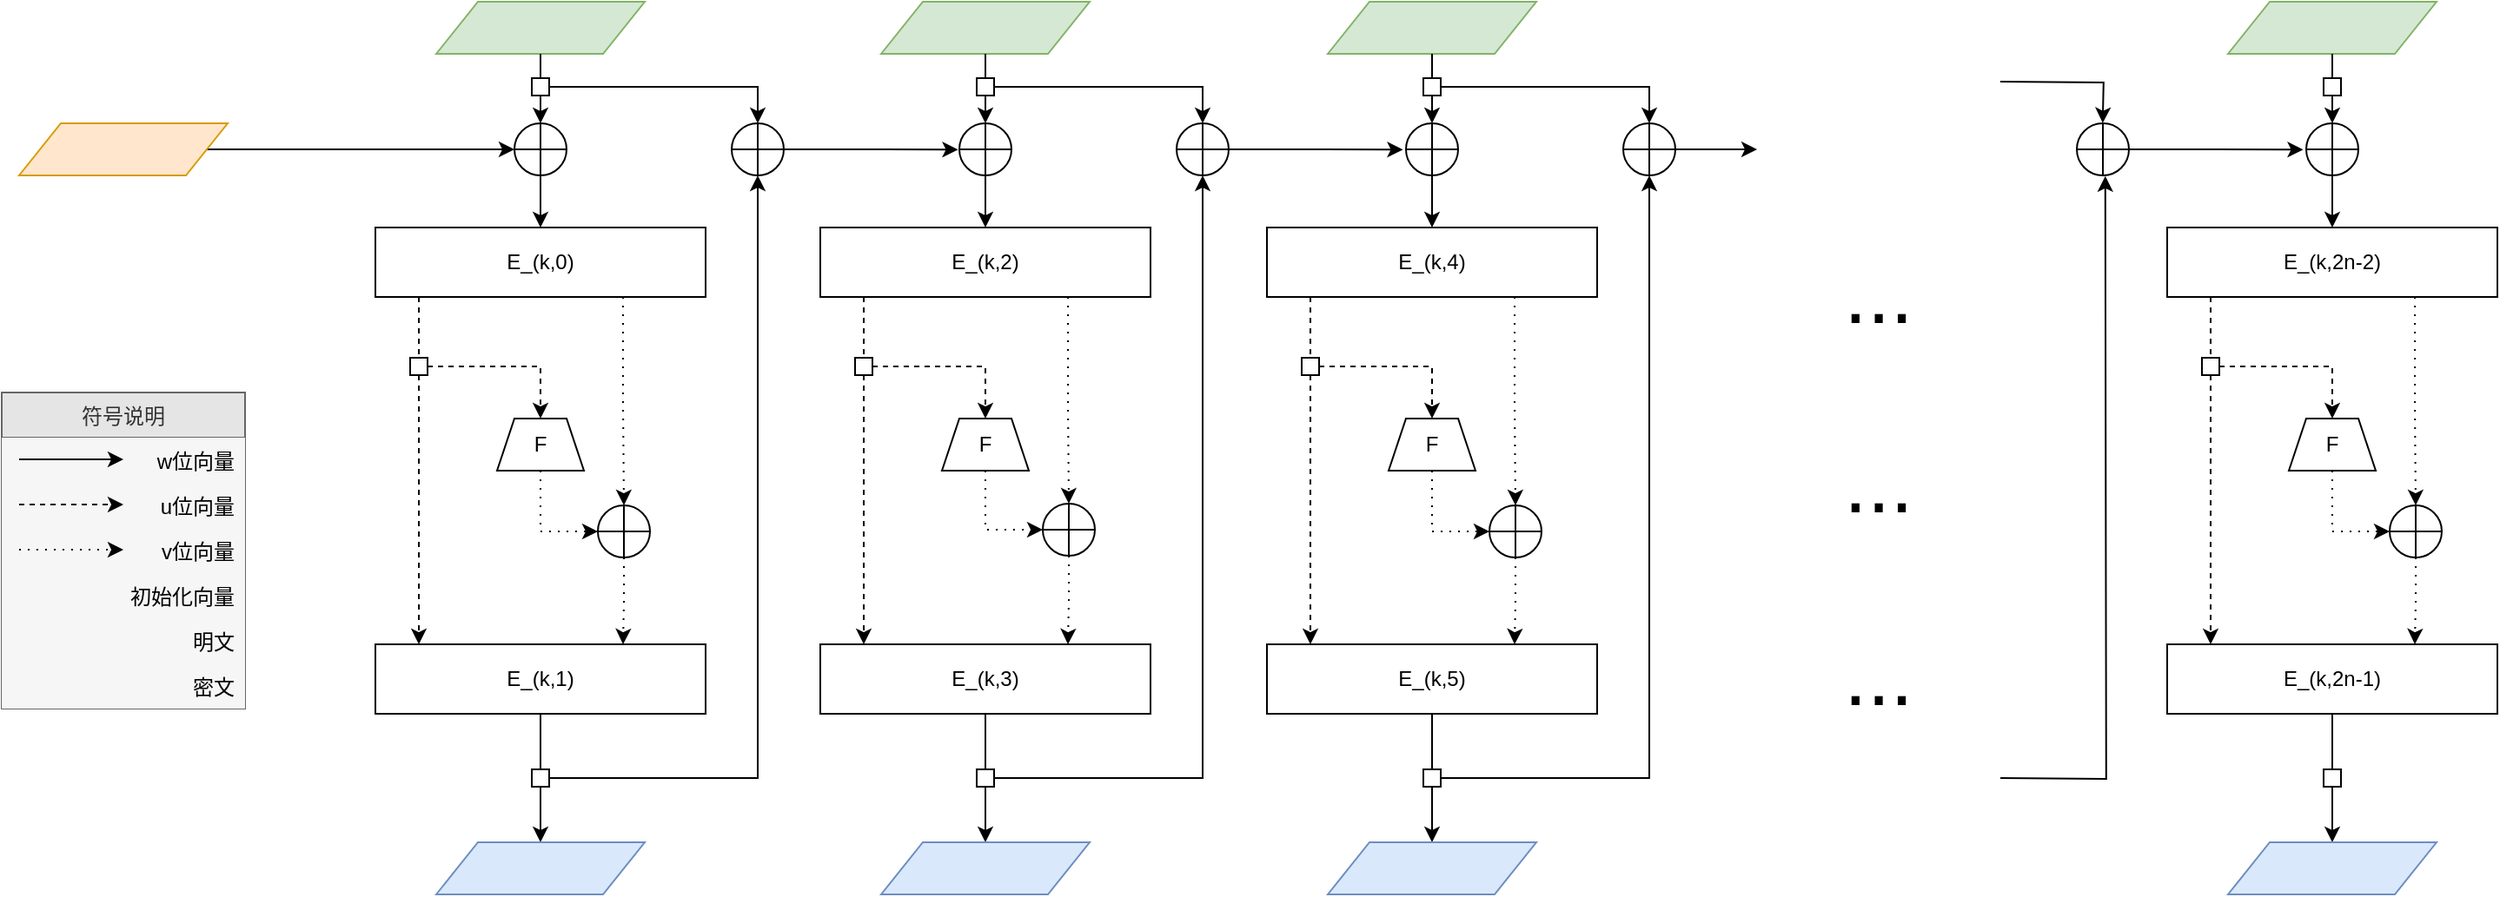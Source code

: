 <mxfile version="10.6.7" type="github"><diagram id="4oEtLcobNDLr723CpN-W" name="Page-1"><mxGraphModel dx="1443" dy="886" grid="1" gridSize="10" guides="1" tooltips="1" connect="1" arrows="1" fold="1" page="1" pageScale="1" pageWidth="827" pageHeight="1169" math="0" shadow="0"><root><mxCell id="0"/><mxCell id="1" parent="0"/><mxCell id="2pu9vHIecw2JRhs14vnx-5" style="edgeStyle=orthogonalEdgeStyle;rounded=0;orthogonalLoop=1;jettySize=auto;html=1;exitX=0.5;exitY=1;exitDx=0;exitDy=0;entryX=0.5;entryY=0;entryDx=0;entryDy=0;" parent="1" source="2pu9vHIecw2JRhs14vnx-78" target="2pu9vHIecw2JRhs14vnx-4" edge="1"><mxGeometry relative="1" as="geometry"/></mxCell><mxCell id="2pu9vHIecw2JRhs14vnx-2" value="" style="shape=parallelogram;perimeter=parallelogramPerimeter;whiteSpace=wrap;html=1;fillColor=#d5e8d4;strokeColor=#82b366;" parent="1" vertex="1"><mxGeometry x="400" y="100" width="120" height="30" as="geometry"/></mxCell><mxCell id="2pu9vHIecw2JRhs14vnx-13" style="edgeStyle=orthogonalEdgeStyle;rounded=0;orthogonalLoop=1;jettySize=auto;html=1;exitX=0.25;exitY=1;exitDx=0;exitDy=0;entryX=0.5;entryY=0;entryDx=0;entryDy=0;dashed=1;endArrow=none;endFill=0;" parent="1" target="2pu9vHIecw2JRhs14vnx-9" edge="1"><mxGeometry relative="1" as="geometry"><mxPoint x="390" y="270" as="sourcePoint"/></mxGeometry></mxCell><mxCell id="2pu9vHIecw2JRhs14vnx-20" style="edgeStyle=orthogonalEdgeStyle;rounded=0;orthogonalLoop=1;jettySize=auto;html=1;exitX=0.75;exitY=1;exitDx=0;exitDy=0;entryX=0.5;entryY=0;entryDx=0;entryDy=0;endArrow=classic;endFill=1;dashed=1;dashPattern=1 4;" parent="1" source="2pu9vHIecw2JRhs14vnx-3" target="2pu9vHIecw2JRhs14vnx-19" edge="1"><mxGeometry relative="1" as="geometry"/></mxCell><mxCell id="2pu9vHIecw2JRhs14vnx-3" value="E_(k,0)" style="rounded=0;whiteSpace=wrap;html=1;" parent="1" vertex="1"><mxGeometry x="365" y="230" width="190" height="40" as="geometry"/></mxCell><mxCell id="2pu9vHIecw2JRhs14vnx-6" style="edgeStyle=orthogonalEdgeStyle;rounded=0;orthogonalLoop=1;jettySize=auto;html=1;exitX=0.5;exitY=1;exitDx=0;exitDy=0;entryX=0.5;entryY=0;entryDx=0;entryDy=0;" parent="1" source="2pu9vHIecw2JRhs14vnx-4" target="2pu9vHIecw2JRhs14vnx-3" edge="1"><mxGeometry relative="1" as="geometry"/></mxCell><mxCell id="2pu9vHIecw2JRhs14vnx-4" value="" style="shape=orEllipse;perimeter=ellipsePerimeter;whiteSpace=wrap;html=1;backgroundOutline=1;" parent="1" vertex="1"><mxGeometry x="445" y="170" width="30" height="30" as="geometry"/></mxCell><mxCell id="2pu9vHIecw2JRhs14vnx-24" style="edgeStyle=orthogonalEdgeStyle;rounded=0;orthogonalLoop=1;jettySize=auto;html=1;exitX=0.5;exitY=1;exitDx=0;exitDy=0;entryX=0.5;entryY=0;entryDx=0;entryDy=0;endArrow=classic;endFill=1;" parent="1" source="2pu9vHIecw2JRhs14vnx-83" target="2pu9vHIecw2JRhs14vnx-23" edge="1"><mxGeometry relative="1" as="geometry"/></mxCell><mxCell id="2pu9vHIecw2JRhs14vnx-7" value="E_(k,1)" style="rounded=0;whiteSpace=wrap;html=1;" parent="1" vertex="1"><mxGeometry x="365" y="470" width="190" height="40" as="geometry"/></mxCell><mxCell id="2pu9vHIecw2JRhs14vnx-15" style="edgeStyle=orthogonalEdgeStyle;rounded=0;orthogonalLoop=1;jettySize=auto;html=1;exitX=0.5;exitY=1;exitDx=0;exitDy=0;entryX=0.25;entryY=0;entryDx=0;entryDy=0;dashed=1;" parent="1" source="2pu9vHIecw2JRhs14vnx-9" edge="1"><mxGeometry relative="1" as="geometry"><mxPoint x="390" y="470" as="targetPoint"/></mxGeometry></mxCell><mxCell id="2pu9vHIecw2JRhs14vnx-17" style="edgeStyle=orthogonalEdgeStyle;rounded=0;orthogonalLoop=1;jettySize=auto;html=1;exitX=1;exitY=0.5;exitDx=0;exitDy=0;entryX=0.5;entryY=0;entryDx=0;entryDy=0;dashed=1;endArrow=classic;endFill=1;" parent="1" source="2pu9vHIecw2JRhs14vnx-9" target="2pu9vHIecw2JRhs14vnx-16" edge="1"><mxGeometry relative="1" as="geometry"/></mxCell><mxCell id="2pu9vHIecw2JRhs14vnx-9" value="" style="rounded=0;whiteSpace=wrap;html=1;" parent="1" vertex="1"><mxGeometry x="385" y="305" width="10" height="10" as="geometry"/></mxCell><mxCell id="2pu9vHIecw2JRhs14vnx-21" style="edgeStyle=orthogonalEdgeStyle;rounded=0;orthogonalLoop=1;jettySize=auto;html=1;exitX=0.5;exitY=1;exitDx=0;exitDy=0;entryX=0;entryY=0.5;entryDx=0;entryDy=0;dashed=1;endArrow=classic;endFill=1;dashPattern=1 4;" parent="1" source="2pu9vHIecw2JRhs14vnx-16" target="2pu9vHIecw2JRhs14vnx-19" edge="1"><mxGeometry relative="1" as="geometry"/></mxCell><mxCell id="2pu9vHIecw2JRhs14vnx-16" value="F" style="shape=trapezoid;perimeter=trapezoidPerimeter;whiteSpace=wrap;html=1;" parent="1" vertex="1"><mxGeometry x="435" y="340" width="50" height="30" as="geometry"/></mxCell><mxCell id="2pu9vHIecw2JRhs14vnx-22" style="edgeStyle=orthogonalEdgeStyle;rounded=0;orthogonalLoop=1;jettySize=auto;html=1;exitX=0.5;exitY=1;exitDx=0;exitDy=0;entryX=0.75;entryY=0;entryDx=0;entryDy=0;endArrow=classic;endFill=1;dashed=1;dashPattern=1 4;" parent="1" source="2pu9vHIecw2JRhs14vnx-19" target="2pu9vHIecw2JRhs14vnx-7" edge="1"><mxGeometry relative="1" as="geometry"/></mxCell><mxCell id="2pu9vHIecw2JRhs14vnx-19" value="" style="shape=orEllipse;perimeter=ellipsePerimeter;whiteSpace=wrap;html=1;backgroundOutline=1;" parent="1" vertex="1"><mxGeometry x="493" y="390" width="30" height="30" as="geometry"/></mxCell><mxCell id="2pu9vHIecw2JRhs14vnx-23" value="" style="shape=parallelogram;perimeter=parallelogramPerimeter;whiteSpace=wrap;html=1;fillColor=#dae8fc;strokeColor=#6c8ebf;" parent="1" vertex="1"><mxGeometry x="400" y="584" width="120" height="30" as="geometry"/></mxCell><mxCell id="2pu9vHIecw2JRhs14vnx-77" style="edgeStyle=orthogonalEdgeStyle;rounded=0;orthogonalLoop=1;jettySize=auto;html=1;exitX=1;exitY=0.5;exitDx=0;exitDy=0;entryX=0;entryY=0.5;entryDx=0;entryDy=0;endArrow=classic;endFill=1;" parent="1" source="2pu9vHIecw2JRhs14vnx-76" target="2pu9vHIecw2JRhs14vnx-4" edge="1"><mxGeometry relative="1" as="geometry"/></mxCell><mxCell id="2pu9vHIecw2JRhs14vnx-76" value="" style="shape=parallelogram;perimeter=parallelogramPerimeter;whiteSpace=wrap;html=1;fillColor=#ffe6cc;strokeColor=#d79b00;" parent="1" vertex="1"><mxGeometry x="160" y="170" width="120" height="30" as="geometry"/></mxCell><mxCell id="2pu9vHIecw2JRhs14vnx-194" style="edgeStyle=orthogonalEdgeStyle;rounded=0;orthogonalLoop=1;jettySize=auto;html=1;exitX=1;exitY=0.5;exitDx=0;exitDy=0;entryX=0.5;entryY=0;entryDx=0;entryDy=0;endArrow=classic;endFill=1;" parent="1" source="2pu9vHIecw2JRhs14vnx-78" target="2pu9vHIecw2JRhs14vnx-80" edge="1"><mxGeometry relative="1" as="geometry"/></mxCell><mxCell id="2pu9vHIecw2JRhs14vnx-78" value="" style="rounded=0;whiteSpace=wrap;html=1;" parent="1" vertex="1"><mxGeometry x="455" y="144" width="10" height="10" as="geometry"/></mxCell><mxCell id="2pu9vHIecw2JRhs14vnx-79" style="edgeStyle=orthogonalEdgeStyle;rounded=0;orthogonalLoop=1;jettySize=auto;html=1;exitX=0.5;exitY=1;exitDx=0;exitDy=0;entryX=0.5;entryY=0;entryDx=0;entryDy=0;endArrow=none;endFill=0;" parent="1" source="2pu9vHIecw2JRhs14vnx-2" target="2pu9vHIecw2JRhs14vnx-78" edge="1"><mxGeometry relative="1" as="geometry"><mxPoint x="460.235" y="129.824" as="sourcePoint"/><mxPoint x="460.235" y="169.824" as="targetPoint"/></mxGeometry></mxCell><mxCell id="2pu9vHIecw2JRhs14vnx-86" style="edgeStyle=orthogonalEdgeStyle;rounded=0;orthogonalLoop=1;jettySize=auto;html=1;exitX=1;exitY=0.5;exitDx=0;exitDy=0;entryX=0;entryY=0.5;entryDx=0;entryDy=0;endArrow=classic;endFill=1;" parent="1" source="2pu9vHIecw2JRhs14vnx-80" edge="1"><mxGeometry relative="1" as="geometry"><mxPoint x="700.235" y="185.118" as="targetPoint"/></mxGeometry></mxCell><mxCell id="2pu9vHIecw2JRhs14vnx-80" value="" style="shape=orEllipse;perimeter=ellipsePerimeter;whiteSpace=wrap;html=1;backgroundOutline=1;" parent="1" vertex="1"><mxGeometry x="570" y="170" width="30" height="30" as="geometry"/></mxCell><mxCell id="2pu9vHIecw2JRhs14vnx-85" style="edgeStyle=orthogonalEdgeStyle;rounded=0;orthogonalLoop=1;jettySize=auto;html=1;exitX=1;exitY=0.5;exitDx=0;exitDy=0;entryX=0.5;entryY=1;entryDx=0;entryDy=0;endArrow=classic;endFill=1;" parent="1" source="2pu9vHIecw2JRhs14vnx-83" target="2pu9vHIecw2JRhs14vnx-80" edge="1"><mxGeometry relative="1" as="geometry"/></mxCell><mxCell id="2pu9vHIecw2JRhs14vnx-83" value="" style="rounded=0;whiteSpace=wrap;html=1;" parent="1" vertex="1"><mxGeometry x="455" y="542" width="10" height="10" as="geometry"/></mxCell><mxCell id="2pu9vHIecw2JRhs14vnx-84" style="edgeStyle=orthogonalEdgeStyle;rounded=0;orthogonalLoop=1;jettySize=auto;html=1;exitX=0.5;exitY=1;exitDx=0;exitDy=0;entryX=0.5;entryY=0;entryDx=0;entryDy=0;endArrow=none;endFill=0;" parent="1" source="2pu9vHIecw2JRhs14vnx-7" target="2pu9vHIecw2JRhs14vnx-83" edge="1"><mxGeometry relative="1" as="geometry"><mxPoint x="460.235" y="509.824" as="sourcePoint"/><mxPoint x="460.235" y="583.941" as="targetPoint"/></mxGeometry></mxCell><mxCell id="2pu9vHIecw2JRhs14vnx-87" style="edgeStyle=orthogonalEdgeStyle;rounded=0;orthogonalLoop=1;jettySize=auto;html=1;exitX=0.5;exitY=1;exitDx=0;exitDy=0;entryX=0.5;entryY=0;entryDx=0;entryDy=0;" parent="1" source="2pu9vHIecw2JRhs14vnx-105" target="2pu9vHIecw2JRhs14vnx-94" edge="1"><mxGeometry relative="1" as="geometry"/></mxCell><mxCell id="2pu9vHIecw2JRhs14vnx-88" value="" style="shape=parallelogram;perimeter=parallelogramPerimeter;whiteSpace=wrap;html=1;fillColor=#d5e8d4;strokeColor=#82b366;" parent="1" vertex="1"><mxGeometry x="656" y="100" width="120" height="30" as="geometry"/></mxCell><mxCell id="2pu9vHIecw2JRhs14vnx-89" style="edgeStyle=orthogonalEdgeStyle;rounded=0;orthogonalLoop=1;jettySize=auto;html=1;exitX=0.25;exitY=1;exitDx=0;exitDy=0;entryX=0.5;entryY=0;entryDx=0;entryDy=0;dashed=1;endArrow=none;endFill=0;" parent="1" target="2pu9vHIecw2JRhs14vnx-99" edge="1"><mxGeometry relative="1" as="geometry"><mxPoint x="646" y="270" as="sourcePoint"/></mxGeometry></mxCell><mxCell id="2pu9vHIecw2JRhs14vnx-90" style="edgeStyle=orthogonalEdgeStyle;rounded=0;orthogonalLoop=1;jettySize=auto;html=1;exitX=0.75;exitY=1;exitDx=0;exitDy=0;entryX=0.5;entryY=0;entryDx=0;entryDy=0;endArrow=classic;endFill=1;dashed=1;dashPattern=1 4;" parent="1" source="2pu9vHIecw2JRhs14vnx-91" target="2pu9vHIecw2JRhs14vnx-103" edge="1"><mxGeometry relative="1" as="geometry"/></mxCell><mxCell id="2pu9vHIecw2JRhs14vnx-91" value="E_(k,2)" style="rounded=0;whiteSpace=wrap;html=1;" parent="1" vertex="1"><mxGeometry x="621" y="230" width="190" height="40" as="geometry"/></mxCell><mxCell id="2pu9vHIecw2JRhs14vnx-92" style="edgeStyle=orthogonalEdgeStyle;rounded=0;orthogonalLoop=1;jettySize=auto;html=1;exitX=0.5;exitY=1;exitDx=0;exitDy=0;entryX=0.5;entryY=0;entryDx=0;entryDy=0;" parent="1" source="2pu9vHIecw2JRhs14vnx-94" target="2pu9vHIecw2JRhs14vnx-91" edge="1"><mxGeometry relative="1" as="geometry"/></mxCell><mxCell id="2pu9vHIecw2JRhs14vnx-94" value="" style="shape=orEllipse;perimeter=ellipsePerimeter;whiteSpace=wrap;html=1;backgroundOutline=1;" parent="1" vertex="1"><mxGeometry x="701" y="170" width="30" height="30" as="geometry"/></mxCell><mxCell id="2pu9vHIecw2JRhs14vnx-95" style="edgeStyle=orthogonalEdgeStyle;rounded=0;orthogonalLoop=1;jettySize=auto;html=1;exitX=0.5;exitY=1;exitDx=0;exitDy=0;entryX=0.5;entryY=0;entryDx=0;entryDy=0;endArrow=classic;endFill=1;" parent="1" source="2pu9vHIecw2JRhs14vnx-110" target="2pu9vHIecw2JRhs14vnx-104" edge="1"><mxGeometry relative="1" as="geometry"/></mxCell><mxCell id="2pu9vHIecw2JRhs14vnx-96" value="E_(k,3)" style="rounded=0;whiteSpace=wrap;html=1;" parent="1" vertex="1"><mxGeometry x="621" y="470" width="190" height="40" as="geometry"/></mxCell><mxCell id="2pu9vHIecw2JRhs14vnx-97" style="edgeStyle=orthogonalEdgeStyle;rounded=0;orthogonalLoop=1;jettySize=auto;html=1;exitX=0.5;exitY=1;exitDx=0;exitDy=0;entryX=0.25;entryY=0;entryDx=0;entryDy=0;dashed=1;" parent="1" source="2pu9vHIecw2JRhs14vnx-99" edge="1"><mxGeometry relative="1" as="geometry"><mxPoint x="646" y="470" as="targetPoint"/></mxGeometry></mxCell><mxCell id="2pu9vHIecw2JRhs14vnx-98" style="edgeStyle=orthogonalEdgeStyle;rounded=0;orthogonalLoop=1;jettySize=auto;html=1;exitX=1;exitY=0.5;exitDx=0;exitDy=0;entryX=0.5;entryY=0;entryDx=0;entryDy=0;dashed=1;endArrow=classic;endFill=1;" parent="1" source="2pu9vHIecw2JRhs14vnx-99" target="2pu9vHIecw2JRhs14vnx-101" edge="1"><mxGeometry relative="1" as="geometry"/></mxCell><mxCell id="2pu9vHIecw2JRhs14vnx-99" value="" style="rounded=0;whiteSpace=wrap;html=1;" parent="1" vertex="1"><mxGeometry x="641" y="305" width="10" height="10" as="geometry"/></mxCell><mxCell id="2pu9vHIecw2JRhs14vnx-100" style="edgeStyle=orthogonalEdgeStyle;rounded=0;orthogonalLoop=1;jettySize=auto;html=1;exitX=0.5;exitY=1;exitDx=0;exitDy=0;entryX=0;entryY=0.5;entryDx=0;entryDy=0;dashed=1;endArrow=classic;endFill=1;dashPattern=1 4;" parent="1" source="2pu9vHIecw2JRhs14vnx-101" target="2pu9vHIecw2JRhs14vnx-103" edge="1"><mxGeometry relative="1" as="geometry"/></mxCell><mxCell id="2pu9vHIecw2JRhs14vnx-101" value="F" style="shape=trapezoid;perimeter=trapezoidPerimeter;whiteSpace=wrap;html=1;" parent="1" vertex="1"><mxGeometry x="691" y="340" width="50" height="30" as="geometry"/></mxCell><mxCell id="2pu9vHIecw2JRhs14vnx-102" style="edgeStyle=orthogonalEdgeStyle;rounded=0;orthogonalLoop=1;jettySize=auto;html=1;exitX=0.5;exitY=1;exitDx=0;exitDy=0;entryX=0.75;entryY=0;entryDx=0;entryDy=0;endArrow=classic;endFill=1;dashed=1;dashPattern=1 4;" parent="1" source="2pu9vHIecw2JRhs14vnx-103" target="2pu9vHIecw2JRhs14vnx-96" edge="1"><mxGeometry relative="1" as="geometry"/></mxCell><mxCell id="2pu9vHIecw2JRhs14vnx-103" value="" style="shape=orEllipse;perimeter=ellipsePerimeter;whiteSpace=wrap;html=1;backgroundOutline=1;" parent="1" vertex="1"><mxGeometry x="749" y="389" width="30" height="30" as="geometry"/></mxCell><mxCell id="2pu9vHIecw2JRhs14vnx-104" value="" style="shape=parallelogram;perimeter=parallelogramPerimeter;whiteSpace=wrap;html=1;fillColor=#dae8fc;strokeColor=#6c8ebf;" parent="1" vertex="1"><mxGeometry x="656" y="584" width="120" height="30" as="geometry"/></mxCell><mxCell id="2pu9vHIecw2JRhs14vnx-195" style="edgeStyle=orthogonalEdgeStyle;rounded=0;orthogonalLoop=1;jettySize=auto;html=1;exitX=1;exitY=0.5;exitDx=0;exitDy=0;entryX=0.5;entryY=0;entryDx=0;entryDy=0;endArrow=classic;endFill=1;" parent="1" source="2pu9vHIecw2JRhs14vnx-105" target="2pu9vHIecw2JRhs14vnx-108" edge="1"><mxGeometry relative="1" as="geometry"/></mxCell><mxCell id="2pu9vHIecw2JRhs14vnx-105" value="" style="rounded=0;whiteSpace=wrap;html=1;" parent="1" vertex="1"><mxGeometry x="711" y="144" width="10" height="10" as="geometry"/></mxCell><mxCell id="2pu9vHIecw2JRhs14vnx-106" style="edgeStyle=orthogonalEdgeStyle;rounded=0;orthogonalLoop=1;jettySize=auto;html=1;exitX=0.5;exitY=1;exitDx=0;exitDy=0;entryX=0.5;entryY=0;entryDx=0;entryDy=0;endArrow=none;endFill=0;" parent="1" source="2pu9vHIecw2JRhs14vnx-88" target="2pu9vHIecw2JRhs14vnx-105" edge="1"><mxGeometry relative="1" as="geometry"><mxPoint x="716.235" y="129.824" as="sourcePoint"/><mxPoint x="716.235" y="169.824" as="targetPoint"/></mxGeometry></mxCell><mxCell id="2pu9vHIecw2JRhs14vnx-107" style="edgeStyle=orthogonalEdgeStyle;rounded=0;orthogonalLoop=1;jettySize=auto;html=1;exitX=1;exitY=0.5;exitDx=0;exitDy=0;entryX=0;entryY=0.5;entryDx=0;entryDy=0;endArrow=classic;endFill=1;" parent="1" source="2pu9vHIecw2JRhs14vnx-108" edge="1"><mxGeometry relative="1" as="geometry"><mxPoint x="956.235" y="185.118" as="targetPoint"/></mxGeometry></mxCell><mxCell id="2pu9vHIecw2JRhs14vnx-108" value="" style="shape=orEllipse;perimeter=ellipsePerimeter;whiteSpace=wrap;html=1;backgroundOutline=1;" parent="1" vertex="1"><mxGeometry x="826" y="170" width="30" height="30" as="geometry"/></mxCell><mxCell id="2pu9vHIecw2JRhs14vnx-109" style="edgeStyle=orthogonalEdgeStyle;rounded=0;orthogonalLoop=1;jettySize=auto;html=1;exitX=1;exitY=0.5;exitDx=0;exitDy=0;entryX=0.5;entryY=1;entryDx=0;entryDy=0;endArrow=classic;endFill=1;" parent="1" source="2pu9vHIecw2JRhs14vnx-110" target="2pu9vHIecw2JRhs14vnx-108" edge="1"><mxGeometry relative="1" as="geometry"/></mxCell><mxCell id="2pu9vHIecw2JRhs14vnx-110" value="" style="rounded=0;whiteSpace=wrap;html=1;" parent="1" vertex="1"><mxGeometry x="711" y="542" width="10" height="10" as="geometry"/></mxCell><mxCell id="2pu9vHIecw2JRhs14vnx-111" style="edgeStyle=orthogonalEdgeStyle;rounded=0;orthogonalLoop=1;jettySize=auto;html=1;exitX=0.5;exitY=1;exitDx=0;exitDy=0;entryX=0.5;entryY=0;entryDx=0;entryDy=0;endArrow=none;endFill=0;" parent="1" source="2pu9vHIecw2JRhs14vnx-96" target="2pu9vHIecw2JRhs14vnx-110" edge="1"><mxGeometry relative="1" as="geometry"><mxPoint x="716.235" y="509.824" as="sourcePoint"/><mxPoint x="716.235" y="583.941" as="targetPoint"/></mxGeometry></mxCell><mxCell id="2pu9vHIecw2JRhs14vnx-138" style="edgeStyle=orthogonalEdgeStyle;rounded=0;orthogonalLoop=1;jettySize=auto;html=1;exitX=0.5;exitY=1;exitDx=0;exitDy=0;entryX=0.5;entryY=0;entryDx=0;entryDy=0;" parent="1" source="2pu9vHIecw2JRhs14vnx-156" target="2pu9vHIecw2JRhs14vnx-145" edge="1"><mxGeometry relative="1" as="geometry"/></mxCell><mxCell id="2pu9vHIecw2JRhs14vnx-139" value="" style="shape=parallelogram;perimeter=parallelogramPerimeter;whiteSpace=wrap;html=1;fillColor=#d5e8d4;strokeColor=#82b366;" parent="1" vertex="1"><mxGeometry x="913" y="100" width="120" height="30" as="geometry"/></mxCell><mxCell id="2pu9vHIecw2JRhs14vnx-140" style="edgeStyle=orthogonalEdgeStyle;rounded=0;orthogonalLoop=1;jettySize=auto;html=1;exitX=0.25;exitY=1;exitDx=0;exitDy=0;entryX=0.5;entryY=0;entryDx=0;entryDy=0;dashed=1;endArrow=none;endFill=0;" parent="1" target="2pu9vHIecw2JRhs14vnx-150" edge="1"><mxGeometry relative="1" as="geometry"><mxPoint x="903" y="270" as="sourcePoint"/></mxGeometry></mxCell><mxCell id="2pu9vHIecw2JRhs14vnx-141" style="edgeStyle=orthogonalEdgeStyle;rounded=0;orthogonalLoop=1;jettySize=auto;html=1;exitX=0.75;exitY=1;exitDx=0;exitDy=0;entryX=0.5;entryY=0;entryDx=0;entryDy=0;endArrow=classic;endFill=1;dashed=1;dashPattern=1 4;" parent="1" source="2pu9vHIecw2JRhs14vnx-142" target="2pu9vHIecw2JRhs14vnx-154" edge="1"><mxGeometry relative="1" as="geometry"/></mxCell><mxCell id="2pu9vHIecw2JRhs14vnx-142" value="E_(k,4)" style="rounded=0;whiteSpace=wrap;html=1;" parent="1" vertex="1"><mxGeometry x="878" y="230" width="190" height="40" as="geometry"/></mxCell><mxCell id="2pu9vHIecw2JRhs14vnx-143" style="edgeStyle=orthogonalEdgeStyle;rounded=0;orthogonalLoop=1;jettySize=auto;html=1;exitX=0.5;exitY=1;exitDx=0;exitDy=0;entryX=0.5;entryY=0;entryDx=0;entryDy=0;" parent="1" source="2pu9vHIecw2JRhs14vnx-145" target="2pu9vHIecw2JRhs14vnx-142" edge="1"><mxGeometry relative="1" as="geometry"/></mxCell><mxCell id="2pu9vHIecw2JRhs14vnx-145" value="" style="shape=orEllipse;perimeter=ellipsePerimeter;whiteSpace=wrap;html=1;backgroundOutline=1;" parent="1" vertex="1"><mxGeometry x="958" y="170" width="30" height="30" as="geometry"/></mxCell><mxCell id="2pu9vHIecw2JRhs14vnx-146" style="edgeStyle=orthogonalEdgeStyle;rounded=0;orthogonalLoop=1;jettySize=auto;html=1;exitX=0.5;exitY=1;exitDx=0;exitDy=0;entryX=0.5;entryY=0;entryDx=0;entryDy=0;endArrow=classic;endFill=1;" parent="1" source="2pu9vHIecw2JRhs14vnx-161" target="2pu9vHIecw2JRhs14vnx-155" edge="1"><mxGeometry relative="1" as="geometry"/></mxCell><mxCell id="2pu9vHIecw2JRhs14vnx-147" value="E_(k,5)" style="rounded=0;whiteSpace=wrap;html=1;" parent="1" vertex="1"><mxGeometry x="878" y="470" width="190" height="40" as="geometry"/></mxCell><mxCell id="2pu9vHIecw2JRhs14vnx-148" style="edgeStyle=orthogonalEdgeStyle;rounded=0;orthogonalLoop=1;jettySize=auto;html=1;exitX=0.5;exitY=1;exitDx=0;exitDy=0;entryX=0.25;entryY=0;entryDx=0;entryDy=0;dashed=1;" parent="1" source="2pu9vHIecw2JRhs14vnx-150" edge="1"><mxGeometry relative="1" as="geometry"><mxPoint x="903" y="470" as="targetPoint"/></mxGeometry></mxCell><mxCell id="2pu9vHIecw2JRhs14vnx-149" style="edgeStyle=orthogonalEdgeStyle;rounded=0;orthogonalLoop=1;jettySize=auto;html=1;exitX=1;exitY=0.5;exitDx=0;exitDy=0;entryX=0.5;entryY=0;entryDx=0;entryDy=0;dashed=1;endArrow=classic;endFill=1;" parent="1" source="2pu9vHIecw2JRhs14vnx-150" target="2pu9vHIecw2JRhs14vnx-152" edge="1"><mxGeometry relative="1" as="geometry"/></mxCell><mxCell id="2pu9vHIecw2JRhs14vnx-150" value="" style="rounded=0;whiteSpace=wrap;html=1;" parent="1" vertex="1"><mxGeometry x="898" y="305" width="10" height="10" as="geometry"/></mxCell><mxCell id="2pu9vHIecw2JRhs14vnx-151" style="edgeStyle=orthogonalEdgeStyle;rounded=0;orthogonalLoop=1;jettySize=auto;html=1;exitX=0.5;exitY=1;exitDx=0;exitDy=0;entryX=0;entryY=0.5;entryDx=0;entryDy=0;dashed=1;endArrow=classic;endFill=1;dashPattern=1 4;" parent="1" source="2pu9vHIecw2JRhs14vnx-152" target="2pu9vHIecw2JRhs14vnx-154" edge="1"><mxGeometry relative="1" as="geometry"/></mxCell><mxCell id="2pu9vHIecw2JRhs14vnx-152" value="F" style="shape=trapezoid;perimeter=trapezoidPerimeter;whiteSpace=wrap;html=1;" parent="1" vertex="1"><mxGeometry x="948" y="340" width="50" height="30" as="geometry"/></mxCell><mxCell id="2pu9vHIecw2JRhs14vnx-153" style="edgeStyle=orthogonalEdgeStyle;rounded=0;orthogonalLoop=1;jettySize=auto;html=1;exitX=0.5;exitY=1;exitDx=0;exitDy=0;entryX=0.75;entryY=0;entryDx=0;entryDy=0;endArrow=classic;endFill=1;dashed=1;dashPattern=1 4;" parent="1" source="2pu9vHIecw2JRhs14vnx-154" target="2pu9vHIecw2JRhs14vnx-147" edge="1"><mxGeometry relative="1" as="geometry"/></mxCell><mxCell id="2pu9vHIecw2JRhs14vnx-154" value="" style="shape=orEllipse;perimeter=ellipsePerimeter;whiteSpace=wrap;html=1;backgroundOutline=1;" parent="1" vertex="1"><mxGeometry x="1006" y="390" width="30" height="30" as="geometry"/></mxCell><mxCell id="2pu9vHIecw2JRhs14vnx-155" value="" style="shape=parallelogram;perimeter=parallelogramPerimeter;whiteSpace=wrap;html=1;fillColor=#dae8fc;strokeColor=#6c8ebf;" parent="1" vertex="1"><mxGeometry x="913" y="584" width="120" height="30" as="geometry"/></mxCell><mxCell id="2pu9vHIecw2JRhs14vnx-200" style="edgeStyle=orthogonalEdgeStyle;rounded=0;orthogonalLoop=1;jettySize=auto;html=1;exitX=1;exitY=0.5;exitDx=0;exitDy=0;entryX=0.5;entryY=0;entryDx=0;entryDy=0;endArrow=classic;endFill=1;" parent="1" source="2pu9vHIecw2JRhs14vnx-156" target="2pu9vHIecw2JRhs14vnx-159" edge="1"><mxGeometry relative="1" as="geometry"/></mxCell><mxCell id="2pu9vHIecw2JRhs14vnx-156" value="" style="rounded=0;whiteSpace=wrap;html=1;" parent="1" vertex="1"><mxGeometry x="968" y="144" width="10" height="10" as="geometry"/></mxCell><mxCell id="2pu9vHIecw2JRhs14vnx-157" style="edgeStyle=orthogonalEdgeStyle;rounded=0;orthogonalLoop=1;jettySize=auto;html=1;exitX=0.5;exitY=1;exitDx=0;exitDy=0;entryX=0.5;entryY=0;entryDx=0;entryDy=0;endArrow=none;endFill=0;" parent="1" source="2pu9vHIecw2JRhs14vnx-139" target="2pu9vHIecw2JRhs14vnx-156" edge="1"><mxGeometry relative="1" as="geometry"><mxPoint x="973.235" y="129.824" as="sourcePoint"/><mxPoint x="973.235" y="169.824" as="targetPoint"/></mxGeometry></mxCell><mxCell id="2pu9vHIecw2JRhs14vnx-158" style="edgeStyle=orthogonalEdgeStyle;rounded=0;orthogonalLoop=1;jettySize=auto;html=1;exitX=1;exitY=0.5;exitDx=0;exitDy=0;endArrow=classic;endFill=1;" parent="1" source="2pu9vHIecw2JRhs14vnx-159" edge="1"><mxGeometry relative="1" as="geometry"><mxPoint x="1160" y="185" as="targetPoint"/></mxGeometry></mxCell><mxCell id="2pu9vHIecw2JRhs14vnx-159" value="" style="shape=orEllipse;perimeter=ellipsePerimeter;whiteSpace=wrap;html=1;backgroundOutline=1;" parent="1" vertex="1"><mxGeometry x="1083" y="170" width="30" height="30" as="geometry"/></mxCell><mxCell id="2pu9vHIecw2JRhs14vnx-160" style="edgeStyle=orthogonalEdgeStyle;rounded=0;orthogonalLoop=1;jettySize=auto;html=1;exitX=1;exitY=0.5;exitDx=0;exitDy=0;entryX=0.5;entryY=1;entryDx=0;entryDy=0;endArrow=classic;endFill=1;" parent="1" source="2pu9vHIecw2JRhs14vnx-161" target="2pu9vHIecw2JRhs14vnx-159" edge="1"><mxGeometry relative="1" as="geometry"/></mxCell><mxCell id="2pu9vHIecw2JRhs14vnx-161" value="" style="rounded=0;whiteSpace=wrap;html=1;" parent="1" vertex="1"><mxGeometry x="968" y="542" width="10" height="10" as="geometry"/></mxCell><mxCell id="2pu9vHIecw2JRhs14vnx-162" style="edgeStyle=orthogonalEdgeStyle;rounded=0;orthogonalLoop=1;jettySize=auto;html=1;exitX=0.5;exitY=1;exitDx=0;exitDy=0;entryX=0.5;entryY=0;entryDx=0;entryDy=0;endArrow=none;endFill=0;" parent="1" source="2pu9vHIecw2JRhs14vnx-147" target="2pu9vHIecw2JRhs14vnx-161" edge="1"><mxGeometry relative="1" as="geometry"><mxPoint x="973.235" y="509.824" as="sourcePoint"/><mxPoint x="973.235" y="583.941" as="targetPoint"/></mxGeometry></mxCell><mxCell id="2pu9vHIecw2JRhs14vnx-163" style="edgeStyle=orthogonalEdgeStyle;rounded=0;orthogonalLoop=1;jettySize=auto;html=1;exitX=1;exitY=0.5;exitDx=0;exitDy=0;entryX=0;entryY=0.5;entryDx=0;entryDy=0;endArrow=classic;endFill=1;" parent="1" source="2pu9vHIecw2JRhs14vnx-164" edge="1"><mxGeometry relative="1" as="geometry"><mxPoint x="1474.235" y="185.118" as="targetPoint"/></mxGeometry></mxCell><mxCell id="2pu9vHIecw2JRhs14vnx-164" value="" style="shape=orEllipse;perimeter=ellipsePerimeter;whiteSpace=wrap;html=1;backgroundOutline=1;" parent="1" vertex="1"><mxGeometry x="1344" y="170" width="30" height="30" as="geometry"/></mxCell><mxCell id="2pu9vHIecw2JRhs14vnx-165" style="edgeStyle=orthogonalEdgeStyle;rounded=0;orthogonalLoop=1;jettySize=auto;html=1;exitX=0.5;exitY=1;exitDx=0;exitDy=0;entryX=0.5;entryY=0;entryDx=0;entryDy=0;" parent="1" source="2pu9vHIecw2JRhs14vnx-183" target="2pu9vHIecw2JRhs14vnx-172" edge="1"><mxGeometry relative="1" as="geometry"/></mxCell><mxCell id="2pu9vHIecw2JRhs14vnx-166" value="" style="shape=parallelogram;perimeter=parallelogramPerimeter;whiteSpace=wrap;html=1;fillColor=#d5e8d4;strokeColor=#82b366;" parent="1" vertex="1"><mxGeometry x="1431" y="100" width="120" height="30" as="geometry"/></mxCell><mxCell id="2pu9vHIecw2JRhs14vnx-167" style="edgeStyle=orthogonalEdgeStyle;rounded=0;orthogonalLoop=1;jettySize=auto;html=1;exitX=0.25;exitY=1;exitDx=0;exitDy=0;entryX=0.5;entryY=0;entryDx=0;entryDy=0;dashed=1;endArrow=none;endFill=0;" parent="1" target="2pu9vHIecw2JRhs14vnx-177" edge="1"><mxGeometry relative="1" as="geometry"><mxPoint x="1421" y="270" as="sourcePoint"/></mxGeometry></mxCell><mxCell id="2pu9vHIecw2JRhs14vnx-168" style="edgeStyle=orthogonalEdgeStyle;rounded=0;orthogonalLoop=1;jettySize=auto;html=1;exitX=0.75;exitY=1;exitDx=0;exitDy=0;entryX=0.5;entryY=0;entryDx=0;entryDy=0;endArrow=classic;endFill=1;dashed=1;dashPattern=1 4;" parent="1" source="2pu9vHIecw2JRhs14vnx-169" target="2pu9vHIecw2JRhs14vnx-181" edge="1"><mxGeometry relative="1" as="geometry"/></mxCell><mxCell id="2pu9vHIecw2JRhs14vnx-169" value="E_(k,2n-2)" style="rounded=0;whiteSpace=wrap;html=1;" parent="1" vertex="1"><mxGeometry x="1396" y="230" width="190" height="40" as="geometry"/></mxCell><mxCell id="2pu9vHIecw2JRhs14vnx-170" style="edgeStyle=orthogonalEdgeStyle;rounded=0;orthogonalLoop=1;jettySize=auto;html=1;exitX=0.5;exitY=1;exitDx=0;exitDy=0;entryX=0.5;entryY=0;entryDx=0;entryDy=0;" parent="1" source="2pu9vHIecw2JRhs14vnx-172" target="2pu9vHIecw2JRhs14vnx-169" edge="1"><mxGeometry relative="1" as="geometry"/></mxCell><mxCell id="2pu9vHIecw2JRhs14vnx-172" value="" style="shape=orEllipse;perimeter=ellipsePerimeter;whiteSpace=wrap;html=1;backgroundOutline=1;" parent="1" vertex="1"><mxGeometry x="1476" y="170" width="30" height="30" as="geometry"/></mxCell><mxCell id="2pu9vHIecw2JRhs14vnx-173" style="edgeStyle=orthogonalEdgeStyle;rounded=0;orthogonalLoop=1;jettySize=auto;html=1;exitX=0.5;exitY=1;exitDx=0;exitDy=0;entryX=0.5;entryY=0;entryDx=0;entryDy=0;endArrow=classic;endFill=1;" parent="1" source="2pu9vHIecw2JRhs14vnx-188" target="2pu9vHIecw2JRhs14vnx-182" edge="1"><mxGeometry relative="1" as="geometry"/></mxCell><mxCell id="2pu9vHIecw2JRhs14vnx-174" value="E_(k,2n-1)" style="rounded=0;whiteSpace=wrap;html=1;" parent="1" vertex="1"><mxGeometry x="1396" y="470" width="190" height="40" as="geometry"/></mxCell><mxCell id="2pu9vHIecw2JRhs14vnx-175" style="edgeStyle=orthogonalEdgeStyle;rounded=0;orthogonalLoop=1;jettySize=auto;html=1;exitX=0.5;exitY=1;exitDx=0;exitDy=0;entryX=0.25;entryY=0;entryDx=0;entryDy=0;dashed=1;" parent="1" source="2pu9vHIecw2JRhs14vnx-177" edge="1"><mxGeometry relative="1" as="geometry"><mxPoint x="1421" y="470" as="targetPoint"/></mxGeometry></mxCell><mxCell id="2pu9vHIecw2JRhs14vnx-176" style="edgeStyle=orthogonalEdgeStyle;rounded=0;orthogonalLoop=1;jettySize=auto;html=1;exitX=1;exitY=0.5;exitDx=0;exitDy=0;entryX=0.5;entryY=0;entryDx=0;entryDy=0;dashed=1;endArrow=classic;endFill=1;" parent="1" source="2pu9vHIecw2JRhs14vnx-177" target="2pu9vHIecw2JRhs14vnx-179" edge="1"><mxGeometry relative="1" as="geometry"/></mxCell><mxCell id="2pu9vHIecw2JRhs14vnx-177" value="" style="rounded=0;whiteSpace=wrap;html=1;" parent="1" vertex="1"><mxGeometry x="1416" y="305" width="10" height="10" as="geometry"/></mxCell><mxCell id="2pu9vHIecw2JRhs14vnx-178" style="edgeStyle=orthogonalEdgeStyle;rounded=0;orthogonalLoop=1;jettySize=auto;html=1;exitX=0.5;exitY=1;exitDx=0;exitDy=0;entryX=0;entryY=0.5;entryDx=0;entryDy=0;dashed=1;endArrow=classic;endFill=1;dashPattern=1 4;" parent="1" source="2pu9vHIecw2JRhs14vnx-179" target="2pu9vHIecw2JRhs14vnx-181" edge="1"><mxGeometry relative="1" as="geometry"/></mxCell><mxCell id="2pu9vHIecw2JRhs14vnx-179" value="F" style="shape=trapezoid;perimeter=trapezoidPerimeter;whiteSpace=wrap;html=1;" parent="1" vertex="1"><mxGeometry x="1466" y="340" width="50" height="30" as="geometry"/></mxCell><mxCell id="2pu9vHIecw2JRhs14vnx-180" style="edgeStyle=orthogonalEdgeStyle;rounded=0;orthogonalLoop=1;jettySize=auto;html=1;exitX=0.5;exitY=1;exitDx=0;exitDy=0;entryX=0.75;entryY=0;entryDx=0;entryDy=0;endArrow=classic;endFill=1;dashed=1;dashPattern=1 4;" parent="1" source="2pu9vHIecw2JRhs14vnx-181" target="2pu9vHIecw2JRhs14vnx-174" edge="1"><mxGeometry relative="1" as="geometry"/></mxCell><mxCell id="2pu9vHIecw2JRhs14vnx-181" value="" style="shape=orEllipse;perimeter=ellipsePerimeter;whiteSpace=wrap;html=1;backgroundOutline=1;" parent="1" vertex="1"><mxGeometry x="1524" y="390" width="30" height="30" as="geometry"/></mxCell><mxCell id="2pu9vHIecw2JRhs14vnx-182" value="" style="shape=parallelogram;perimeter=parallelogramPerimeter;whiteSpace=wrap;html=1;fillColor=#dae8fc;strokeColor=#6c8ebf;" parent="1" vertex="1"><mxGeometry x="1431" y="584" width="120" height="30" as="geometry"/></mxCell><mxCell id="2pu9vHIecw2JRhs14vnx-183" value="" style="rounded=0;whiteSpace=wrap;html=1;" parent="1" vertex="1"><mxGeometry x="1486" y="144" width="10" height="10" as="geometry"/></mxCell><mxCell id="2pu9vHIecw2JRhs14vnx-184" style="edgeStyle=orthogonalEdgeStyle;rounded=0;orthogonalLoop=1;jettySize=auto;html=1;exitX=0.5;exitY=1;exitDx=0;exitDy=0;entryX=0.5;entryY=0;entryDx=0;entryDy=0;endArrow=none;endFill=0;" parent="1" source="2pu9vHIecw2JRhs14vnx-166" target="2pu9vHIecw2JRhs14vnx-183" edge="1"><mxGeometry relative="1" as="geometry"><mxPoint x="1491.235" y="129.824" as="sourcePoint"/><mxPoint x="1491.235" y="169.824" as="targetPoint"/></mxGeometry></mxCell><mxCell id="2pu9vHIecw2JRhs14vnx-188" value="" style="rounded=0;whiteSpace=wrap;html=1;" parent="1" vertex="1"><mxGeometry x="1486" y="542" width="10" height="10" as="geometry"/></mxCell><mxCell id="2pu9vHIecw2JRhs14vnx-189" style="edgeStyle=orthogonalEdgeStyle;rounded=0;orthogonalLoop=1;jettySize=auto;html=1;exitX=0.5;exitY=1;exitDx=0;exitDy=0;entryX=0.5;entryY=0;entryDx=0;entryDy=0;endArrow=none;endFill=0;" parent="1" source="2pu9vHIecw2JRhs14vnx-174" target="2pu9vHIecw2JRhs14vnx-188" edge="1"><mxGeometry relative="1" as="geometry"><mxPoint x="1491.235" y="509.824" as="sourcePoint"/><mxPoint x="1491.235" y="583.941" as="targetPoint"/></mxGeometry></mxCell><mxCell id="2pu9vHIecw2JRhs14vnx-190" value="&lt;font style=&quot;font-size: 48px&quot;&gt;...&lt;/font&gt;" style="text;html=1;strokeColor=none;fillColor=none;align=center;verticalAlign=middle;whiteSpace=wrap;rounded=0;" parent="1" vertex="1"><mxGeometry x="1210" y="258" width="40" height="20" as="geometry"/></mxCell><mxCell id="2pu9vHIecw2JRhs14vnx-191" value="&lt;font style=&quot;font-size: 48px&quot;&gt;...&lt;/font&gt;" style="text;html=1;strokeColor=none;fillColor=none;align=center;verticalAlign=middle;whiteSpace=wrap;rounded=0;" parent="1" vertex="1"><mxGeometry x="1210" y="367" width="40" height="20" as="geometry"/></mxCell><mxCell id="2pu9vHIecw2JRhs14vnx-192" value="&lt;font style=&quot;font-size: 48px&quot;&gt;...&lt;/font&gt;" style="text;html=1;strokeColor=none;fillColor=none;align=center;verticalAlign=middle;whiteSpace=wrap;rounded=0;" parent="1" vertex="1"><mxGeometry x="1210" y="478" width="40" height="20" as="geometry"/></mxCell><mxCell id="2pu9vHIecw2JRhs14vnx-197" style="edgeStyle=orthogonalEdgeStyle;rounded=0;orthogonalLoop=1;jettySize=auto;html=1;entryX=0.5;entryY=0;entryDx=0;entryDy=0;endArrow=classic;endFill=1;" parent="1" edge="1"><mxGeometry relative="1" as="geometry"><mxPoint x="1300" y="146" as="sourcePoint"/><mxPoint x="1358.882" y="169.824" as="targetPoint"/></mxGeometry></mxCell><mxCell id="2pu9vHIecw2JRhs14vnx-198" style="edgeStyle=orthogonalEdgeStyle;rounded=0;orthogonalLoop=1;jettySize=auto;html=1;entryX=0.5;entryY=1;entryDx=0;entryDy=0;endArrow=classic;endFill=1;" parent="1" edge="1"><mxGeometry relative="1" as="geometry"><mxPoint x="1300" y="547" as="sourcePoint"/><mxPoint x="1360.382" y="200.412" as="targetPoint"/></mxGeometry></mxCell><mxCell id="2pu9vHIecw2JRhs14vnx-204" value="符号说明" style="swimlane;fontStyle=0;childLayout=stackLayout;horizontal=1;startSize=26;fillColor=#E5E5E5;horizontalStack=0;resizeParent=1;resizeParentMax=0;resizeLast=0;collapsible=1;marginBottom=0;strokeColor=#666666;fontColor=#333333;" parent="1" vertex="1"><mxGeometry x="150" y="325" width="140" height="182" as="geometry"><mxRectangle x="150" y="415" width="50" height="26" as="alternateBounds"/></mxGeometry></mxCell><mxCell id="2pu9vHIecw2JRhs14vnx-205" value="                         w位向量" style="text;strokeColor=none;fillColor=#F6F6F6;align=right;verticalAlign=top;spacingLeft=4;spacingRight=4;overflow=hidden;rotatable=0;points=[[0,0.5],[1,0.5]];portConstraint=eastwest;" parent="2pu9vHIecw2JRhs14vnx-204" vertex="1"><mxGeometry y="26" width="140" height="26" as="geometry"/></mxCell><mxCell id="wThxghcWQ_eoRg76is8r-1" value="" style="endArrow=classic;html=1;" edge="1" parent="2pu9vHIecw2JRhs14vnx-204"><mxGeometry width="50" height="50" relative="1" as="geometry"><mxPoint x="10" y="38.5" as="sourcePoint"/><mxPoint x="70" y="38.5" as="targetPoint"/></mxGeometry></mxCell><mxCell id="wThxghcWQ_eoRg76is8r-8" value="" style="endArrow=classic;html=1;" edge="1" parent="2pu9vHIecw2JRhs14vnx-204"><mxGeometry width="50" height="50" relative="1" as="geometry"><mxPoint x="10" y="64.5" as="sourcePoint"/><mxPoint x="70" y="64.5" as="targetPoint"/></mxGeometry></mxCell><mxCell id="2pu9vHIecw2JRhs14vnx-206" value="                         u位向量" style="text;strokeColor=none;fillColor=#F6F6F6;align=right;verticalAlign=top;spacingLeft=4;spacingRight=4;overflow=hidden;rotatable=0;points=[[0,0.5],[1,0.5]];portConstraint=eastwest;" parent="2pu9vHIecw2JRhs14vnx-204" vertex="1"><mxGeometry y="52" width="140" height="26" as="geometry"/></mxCell><mxCell id="2pu9vHIecw2JRhs14vnx-207" value="                         v位向量" style="text;strokeColor=none;fillColor=#F6F6F6;align=right;verticalAlign=top;spacingLeft=4;spacingRight=4;overflow=hidden;rotatable=0;points=[[0,0.5],[1,0.5]];portConstraint=eastwest;" parent="2pu9vHIecw2JRhs14vnx-204" vertex="1"><mxGeometry y="78" width="140" height="26" as="geometry"/></mxCell><mxCell id="wThxghcWQ_eoRg76is8r-10" value="" style="endArrow=classic;html=1;dashed=1;dashPattern=1 4;" edge="1" parent="2pu9vHIecw2JRhs14vnx-204"><mxGeometry width="50" height="50" relative="1" as="geometry"><mxPoint x="10" y="90.5" as="sourcePoint"/><mxPoint x="70" y="90.5" as="targetPoint"/></mxGeometry></mxCell><mxCell id="wThxghcWQ_eoRg76is8r-2" value="                    初始化向量" style="text;strokeColor=none;fillColor=#F6F6F6;align=right;verticalAlign=top;spacingLeft=4;spacingRight=4;overflow=hidden;rotatable=0;points=[[0,0.5],[1,0.5]];portConstraint=eastwest;" vertex="1" parent="2pu9vHIecw2JRhs14vnx-204"><mxGeometry y="104" width="140" height="26" as="geometry"/></mxCell><mxCell id="wThxghcWQ_eoRg76is8r-3" value="                           明文" style="text;strokeColor=none;fillColor=#F6F6F6;align=right;verticalAlign=top;spacingLeft=4;spacingRight=4;overflow=hidden;rotatable=0;points=[[0,0.5],[1,0.5]];portConstraint=eastwest;" vertex="1" parent="2pu9vHIecw2JRhs14vnx-204"><mxGeometry y="130" width="140" height="26" as="geometry"/></mxCell><mxCell id="wThxghcWQ_eoRg76is8r-4" value="密文" style="text;strokeColor=none;fillColor=#F6F6F6;align=right;verticalAlign=top;spacingLeft=4;spacingRight=4;overflow=hidden;rotatable=0;points=[[0,0.5],[1,0.5]];portConstraint=eastwest;" vertex="1" parent="2pu9vHIecw2JRhs14vnx-204"><mxGeometry y="156" width="140" height="26" as="geometry"/></mxCell><mxCell id="wThxghcWQ_eoRg76is8r-9" value="" style="endArrow=classic;html=1;dashed=1;" edge="1" parent="2pu9vHIecw2JRhs14vnx-204"><mxGeometry width="50" height="50" relative="1" as="geometry"><mxPoint x="10" y="64.5" as="sourcePoint"/><mxPoint x="70" y="64.5" as="targetPoint"/></mxGeometry></mxCell></root></mxGraphModel></diagram></mxfile>